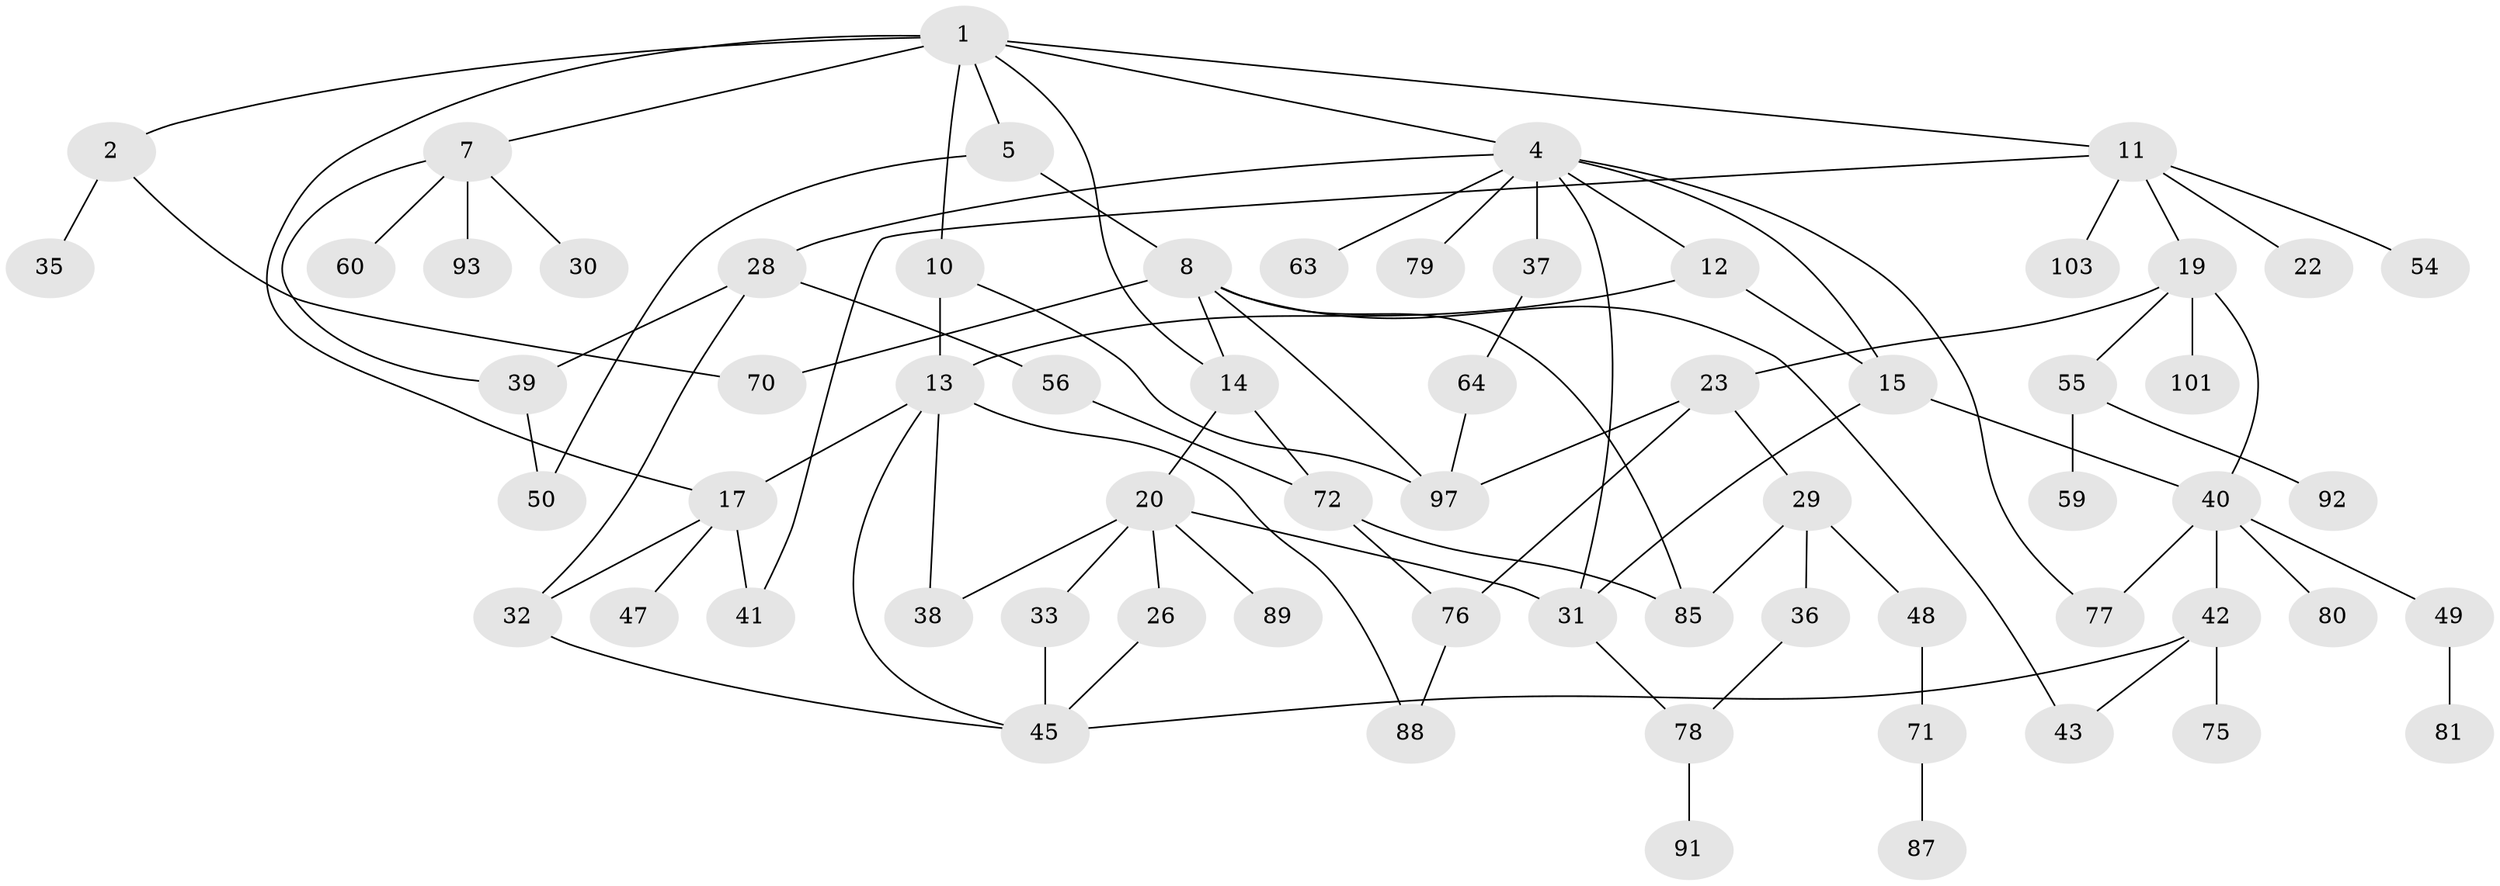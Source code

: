 // Generated by graph-tools (version 1.1) at 2025/23/03/03/25 07:23:34]
// undirected, 65 vertices, 92 edges
graph export_dot {
graph [start="1"]
  node [color=gray90,style=filled];
  1 [super="+3"];
  2 [super="+6"];
  4 [super="+9"];
  5 [super="+16"];
  7 [super="+27"];
  8 [super="+21"];
  10 [super="+44"];
  11 [super="+25"];
  12 [super="+68"];
  13 [super="+67"];
  14;
  15 [super="+18"];
  17;
  19 [super="+46"];
  20 [super="+24"];
  22;
  23 [super="+65"];
  26 [super="+99"];
  28;
  29 [super="+34"];
  30;
  31 [super="+94"];
  32 [super="+90"];
  33;
  35 [super="+61"];
  36 [super="+52"];
  37;
  38 [super="+84"];
  39 [super="+53"];
  40 [super="+57"];
  41 [super="+51"];
  42 [super="+69"];
  43 [super="+96"];
  45 [super="+62"];
  47 [super="+58"];
  48 [super="+100"];
  49;
  50;
  54;
  55 [super="+74"];
  56 [super="+73"];
  59;
  60;
  63;
  64 [super="+66"];
  70;
  71 [super="+83"];
  72 [super="+98"];
  75;
  76;
  77;
  78 [super="+82"];
  79 [super="+86"];
  80;
  81;
  85 [super="+104"];
  87;
  88;
  89 [super="+95"];
  91;
  92;
  93;
  97 [super="+102"];
  101;
  103;
  1 -- 2;
  1 -- 4;
  1 -- 5;
  1 -- 11;
  1 -- 14;
  1 -- 17;
  1 -- 10;
  1 -- 7;
  2 -- 35;
  2 -- 70;
  4 -- 12;
  4 -- 28;
  4 -- 31;
  4 -- 63;
  4 -- 37;
  4 -- 15;
  4 -- 77;
  4 -- 79;
  5 -- 8 [weight=2];
  5 -- 50;
  7 -- 60;
  7 -- 93;
  7 -- 30;
  7 -- 39;
  8 -- 43;
  8 -- 70;
  8 -- 85;
  8 -- 14;
  8 -- 97;
  10 -- 13;
  10 -- 97;
  11 -- 19;
  11 -- 22;
  11 -- 54;
  11 -- 103;
  11 -- 41;
  12 -- 13;
  12 -- 15;
  13 -- 38;
  13 -- 17;
  13 -- 45;
  13 -- 88;
  14 -- 20;
  14 -- 72;
  15 -- 40;
  15 -- 31;
  17 -- 32;
  17 -- 41;
  17 -- 47;
  19 -- 23;
  19 -- 40;
  19 -- 55;
  19 -- 101;
  20 -- 26;
  20 -- 33;
  20 -- 38;
  20 -- 89;
  20 -- 31;
  23 -- 29 [weight=2];
  23 -- 97;
  23 -- 76;
  26 -- 45;
  28 -- 39;
  28 -- 56;
  28 -- 32;
  29 -- 48;
  29 -- 36;
  29 -- 85;
  31 -- 78;
  32 -- 45;
  33 -- 45;
  36 -- 78;
  37 -- 64;
  39 -- 50;
  40 -- 42;
  40 -- 49;
  40 -- 77;
  40 -- 80;
  42 -- 75;
  42 -- 43;
  42 -- 45;
  48 -- 71;
  49 -- 81;
  55 -- 59;
  55 -- 92;
  56 -- 72;
  64 -- 97;
  71 -- 87;
  72 -- 85;
  72 -- 76;
  76 -- 88;
  78 -- 91;
}
